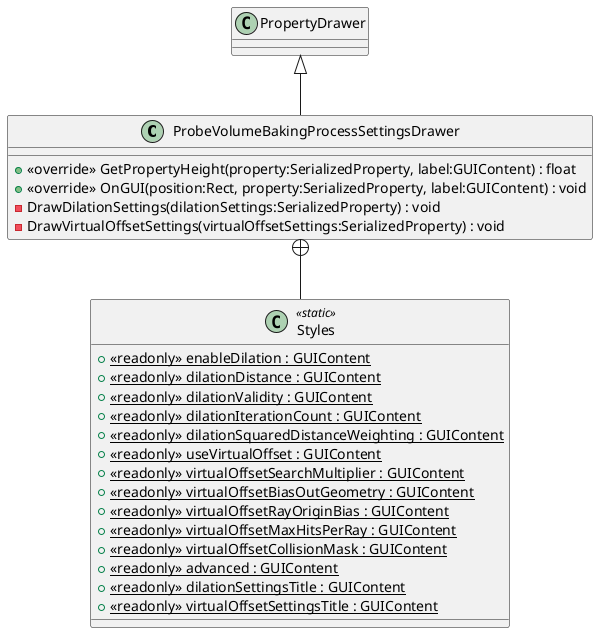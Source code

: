 @startuml
class ProbeVolumeBakingProcessSettingsDrawer {
    + <<override>> GetPropertyHeight(property:SerializedProperty, label:GUIContent) : float
    + <<override>> OnGUI(position:Rect, property:SerializedProperty, label:GUIContent) : void
    - DrawDilationSettings(dilationSettings:SerializedProperty) : void
    - DrawVirtualOffsetSettings(virtualOffsetSettings:SerializedProperty) : void
}
class Styles <<static>> {
    + {static} <<readonly>> enableDilation : GUIContent
    + {static} <<readonly>> dilationDistance : GUIContent
    + {static} <<readonly>> dilationValidity : GUIContent
    + {static} <<readonly>> dilationIterationCount : GUIContent
    + {static} <<readonly>> dilationSquaredDistanceWeighting : GUIContent
    + {static} <<readonly>> useVirtualOffset : GUIContent
    + {static} <<readonly>> virtualOffsetSearchMultiplier : GUIContent
    + {static} <<readonly>> virtualOffsetBiasOutGeometry : GUIContent
    + {static} <<readonly>> virtualOffsetRayOriginBias : GUIContent
    + {static} <<readonly>> virtualOffsetMaxHitsPerRay : GUIContent
    + {static} <<readonly>> virtualOffsetCollisionMask : GUIContent
    + {static} <<readonly>> advanced : GUIContent
    + {static} <<readonly>> dilationSettingsTitle : GUIContent
    + {static} <<readonly>> virtualOffsetSettingsTitle : GUIContent
}
PropertyDrawer <|-- ProbeVolumeBakingProcessSettingsDrawer
ProbeVolumeBakingProcessSettingsDrawer +-- Styles
@enduml
